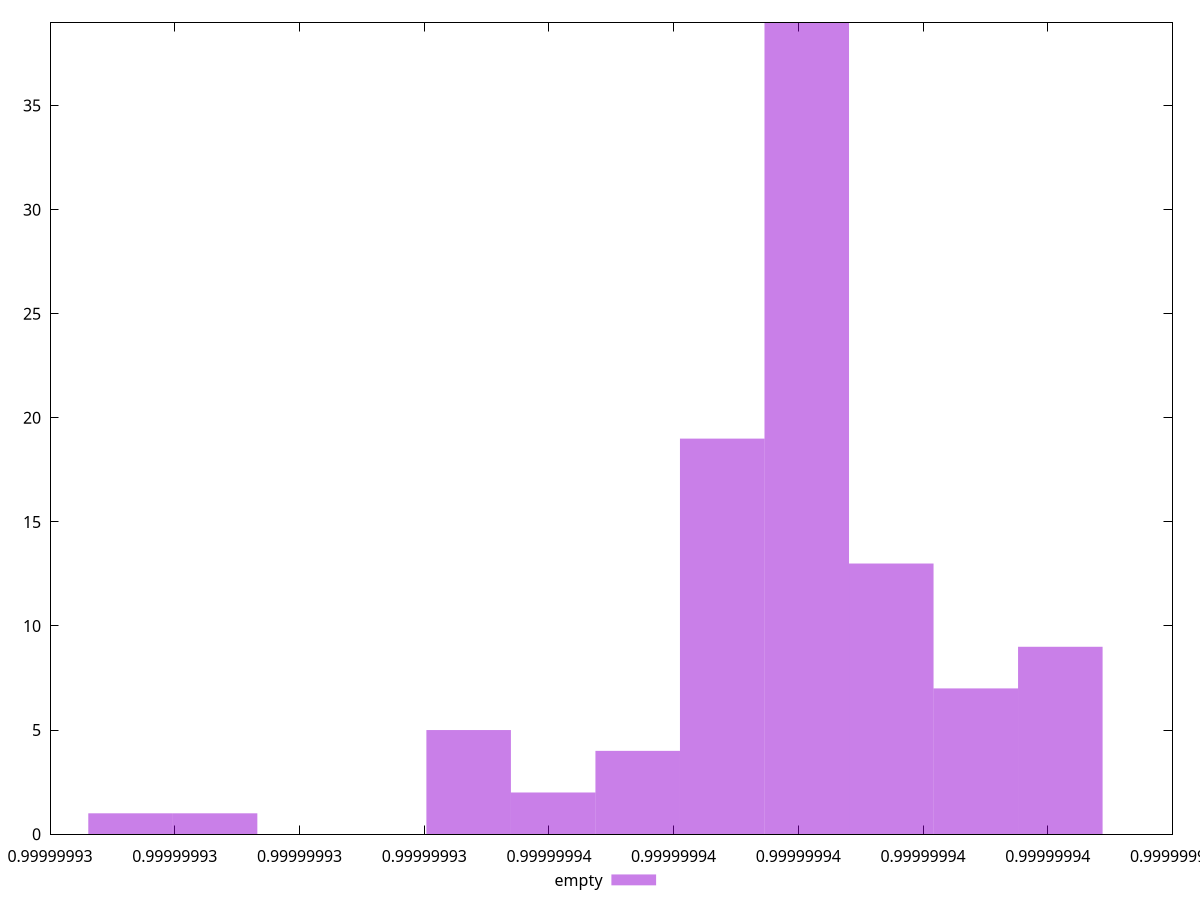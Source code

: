 $_empty <<EOF
0.9999999306470808 1
0.9999999442012477 9
0.9999999401349976 39
0.9999999374241643 4
0.9999999387795809 19
0.9999999414904143 13
0.9999999347133308 5
0.9999999428458309 7
0.9999999360687476 2
0.9999999292916641 1
EOF
set key outside below
set terminal pngcairo
set output "report_00004_2020-11-02T20-21-41.718Z/speed-index/empty//hist.png"
set yrange [0:39]
set boxwidth 1.3554166889531037e-9
set style fill transparent solid 0.5 noborder
plot $_empty title "empty" with boxes ,